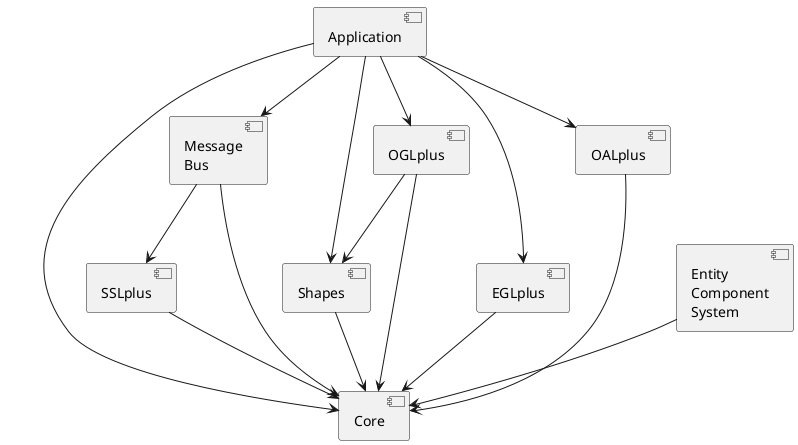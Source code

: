 @startuml

component [Core] as core
component [SSLplus] as sslplus
component [Shapes] as shapes
component [Message\nBus] as msgbus
component [EGLplus] as eglplus
component [OGLplus] as oglplus
component [OALplus] as oalplus
component [Entity\nComponent\nSystem] as ecs
component [Application] as app

sslplus --> core
shapes --> core
msgbus --> sslplus
msgbus --> core
eglplus --> core
oglplus --> core
oglplus --> shapes
oalplus --> core
ecs --> core
app --> core
app --> eglplus
app --> oglplus
app --> oalplus
app --> shapes
app --> msgbus

@enduml
